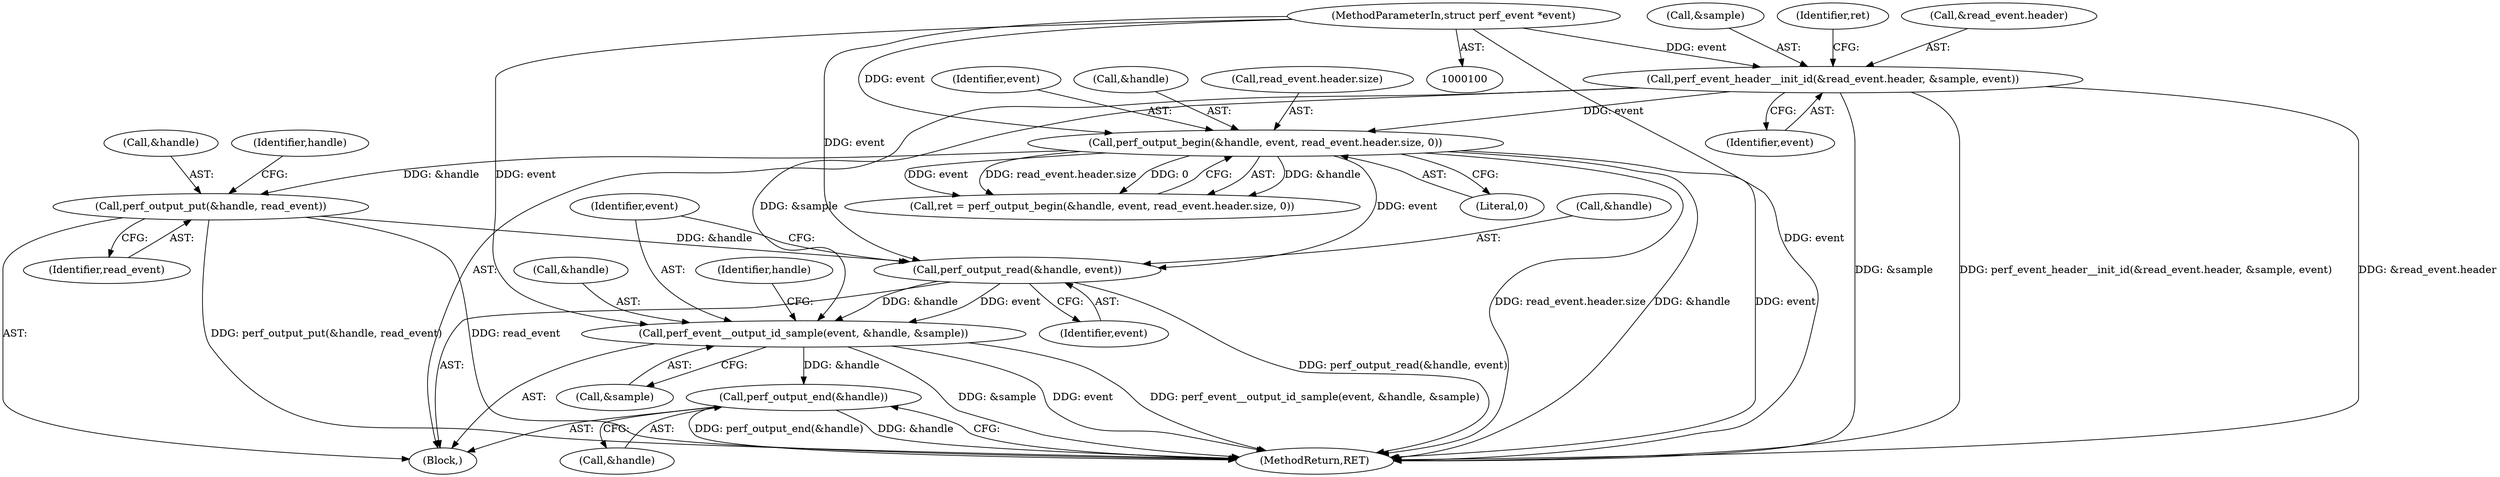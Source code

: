 digraph "0_linux_a8b0ca17b80e92faab46ee7179ba9e99ccb61233_61@API" {
"1000136" [label="(Call,perf_output_read(&handle, event))"];
"1000132" [label="(Call,perf_output_put(&handle, read_event))"];
"1000119" [label="(Call,perf_output_begin(&handle, event, read_event.header.size, 0))"];
"1000109" [label="(Call,perf_event_header__init_id(&read_event.header, &sample, event))"];
"1000101" [label="(MethodParameterIn,struct perf_event *event)"];
"1000140" [label="(Call,perf_event__output_id_sample(event, &handle, &sample))"];
"1000146" [label="(Call,perf_output_end(&handle))"];
"1000119" [label="(Call,perf_output_begin(&handle, event, read_event.header.size, 0))"];
"1000135" [label="(Identifier,read_event)"];
"1000138" [label="(Identifier,handle)"];
"1000103" [label="(Block,)"];
"1000128" [label="(Literal,0)"];
"1000116" [label="(Identifier,event)"];
"1000146" [label="(Call,perf_output_end(&handle))"];
"1000142" [label="(Call,&handle)"];
"1000132" [label="(Call,perf_output_put(&handle, read_event))"];
"1000122" [label="(Identifier,event)"];
"1000148" [label="(Identifier,handle)"];
"1000136" [label="(Call,perf_output_read(&handle, event))"];
"1000109" [label="(Call,perf_event_header__init_id(&read_event.header, &sample, event))"];
"1000140" [label="(Call,perf_event__output_id_sample(event, &handle, &sample))"];
"1000149" [label="(MethodReturn,RET)"];
"1000133" [label="(Call,&handle)"];
"1000110" [label="(Call,&read_event.header)"];
"1000141" [label="(Identifier,event)"];
"1000114" [label="(Call,&sample)"];
"1000147" [label="(Call,&handle)"];
"1000101" [label="(MethodParameterIn,struct perf_event *event)"];
"1000139" [label="(Identifier,event)"];
"1000120" [label="(Call,&handle)"];
"1000118" [label="(Identifier,ret)"];
"1000144" [label="(Call,&sample)"];
"1000137" [label="(Call,&handle)"];
"1000123" [label="(Call,read_event.header.size)"];
"1000117" [label="(Call,ret = perf_output_begin(&handle, event, read_event.header.size, 0))"];
"1000136" -> "1000103"  [label="AST: "];
"1000136" -> "1000139"  [label="CFG: "];
"1000137" -> "1000136"  [label="AST: "];
"1000139" -> "1000136"  [label="AST: "];
"1000141" -> "1000136"  [label="CFG: "];
"1000136" -> "1000149"  [label="DDG: perf_output_read(&handle, event)"];
"1000132" -> "1000136"  [label="DDG: &handle"];
"1000119" -> "1000136"  [label="DDG: event"];
"1000101" -> "1000136"  [label="DDG: event"];
"1000136" -> "1000140"  [label="DDG: event"];
"1000136" -> "1000140"  [label="DDG: &handle"];
"1000132" -> "1000103"  [label="AST: "];
"1000132" -> "1000135"  [label="CFG: "];
"1000133" -> "1000132"  [label="AST: "];
"1000135" -> "1000132"  [label="AST: "];
"1000138" -> "1000132"  [label="CFG: "];
"1000132" -> "1000149"  [label="DDG: perf_output_put(&handle, read_event)"];
"1000132" -> "1000149"  [label="DDG: read_event"];
"1000119" -> "1000132"  [label="DDG: &handle"];
"1000119" -> "1000117"  [label="AST: "];
"1000119" -> "1000128"  [label="CFG: "];
"1000120" -> "1000119"  [label="AST: "];
"1000122" -> "1000119"  [label="AST: "];
"1000123" -> "1000119"  [label="AST: "];
"1000128" -> "1000119"  [label="AST: "];
"1000117" -> "1000119"  [label="CFG: "];
"1000119" -> "1000149"  [label="DDG: read_event.header.size"];
"1000119" -> "1000149"  [label="DDG: &handle"];
"1000119" -> "1000149"  [label="DDG: event"];
"1000119" -> "1000117"  [label="DDG: &handle"];
"1000119" -> "1000117"  [label="DDG: event"];
"1000119" -> "1000117"  [label="DDG: read_event.header.size"];
"1000119" -> "1000117"  [label="DDG: 0"];
"1000109" -> "1000119"  [label="DDG: event"];
"1000101" -> "1000119"  [label="DDG: event"];
"1000109" -> "1000103"  [label="AST: "];
"1000109" -> "1000116"  [label="CFG: "];
"1000110" -> "1000109"  [label="AST: "];
"1000114" -> "1000109"  [label="AST: "];
"1000116" -> "1000109"  [label="AST: "];
"1000118" -> "1000109"  [label="CFG: "];
"1000109" -> "1000149"  [label="DDG: &sample"];
"1000109" -> "1000149"  [label="DDG: perf_event_header__init_id(&read_event.header, &sample, event)"];
"1000109" -> "1000149"  [label="DDG: &read_event.header"];
"1000101" -> "1000109"  [label="DDG: event"];
"1000109" -> "1000140"  [label="DDG: &sample"];
"1000101" -> "1000100"  [label="AST: "];
"1000101" -> "1000149"  [label="DDG: event"];
"1000101" -> "1000140"  [label="DDG: event"];
"1000140" -> "1000103"  [label="AST: "];
"1000140" -> "1000144"  [label="CFG: "];
"1000141" -> "1000140"  [label="AST: "];
"1000142" -> "1000140"  [label="AST: "];
"1000144" -> "1000140"  [label="AST: "];
"1000148" -> "1000140"  [label="CFG: "];
"1000140" -> "1000149"  [label="DDG: perf_event__output_id_sample(event, &handle, &sample)"];
"1000140" -> "1000149"  [label="DDG: &sample"];
"1000140" -> "1000149"  [label="DDG: event"];
"1000140" -> "1000146"  [label="DDG: &handle"];
"1000146" -> "1000103"  [label="AST: "];
"1000146" -> "1000147"  [label="CFG: "];
"1000147" -> "1000146"  [label="AST: "];
"1000149" -> "1000146"  [label="CFG: "];
"1000146" -> "1000149"  [label="DDG: perf_output_end(&handle)"];
"1000146" -> "1000149"  [label="DDG: &handle"];
}
